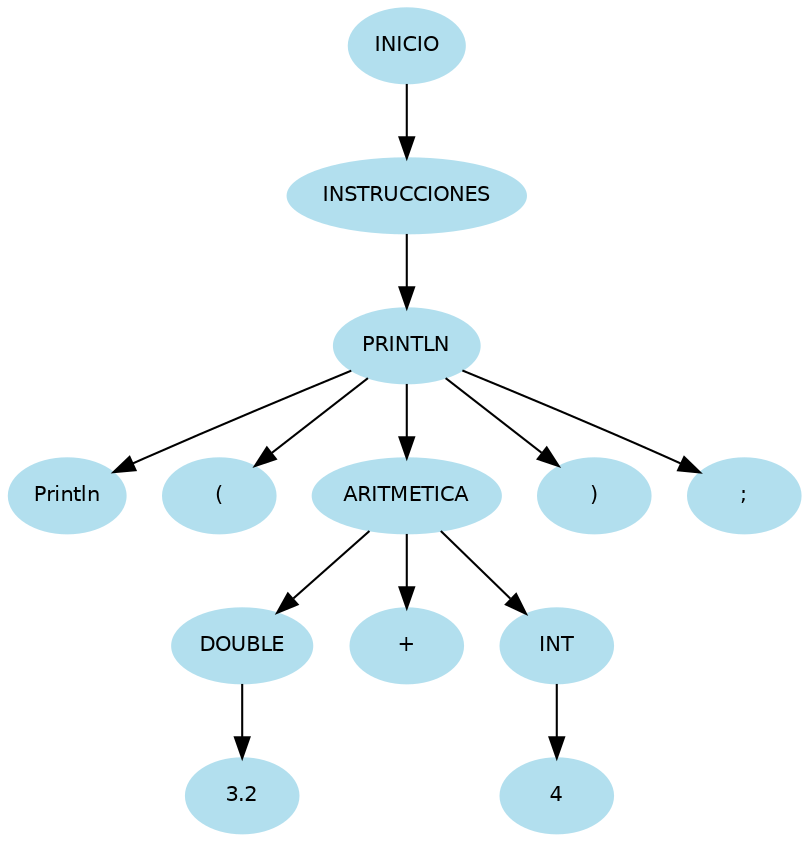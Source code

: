 digraph arbolAST{
node [shape=oval, style=filled, color=lightblue2, fontname=Helvetica, fontsize=10];
edge [fontname=Helvetica, fontsize=10];
n0[label="INICIO"];
n1[label="INSTRUCCIONES"];
n0 -> n1;
n2[label="PRINTLN"];
n1 -> n2;
n3[label="Println"];
n2 -> n3;
n4[label="("];
n2 -> n4;
n5[label="ARITMETICA"];
n2 -> n5;
n6[label="DOUBLE"];
n5 -> n6;
n7[label="3.2"];
n6 -> n7;
n8[label="+"];
n5 -> n8;
n9[label="INT"];
n5 -> n9;
n10[label="4"];
n9 -> n10;
n11[label=")"];
n2 -> n11;
n12[label=";"];
n2 -> n12;
}